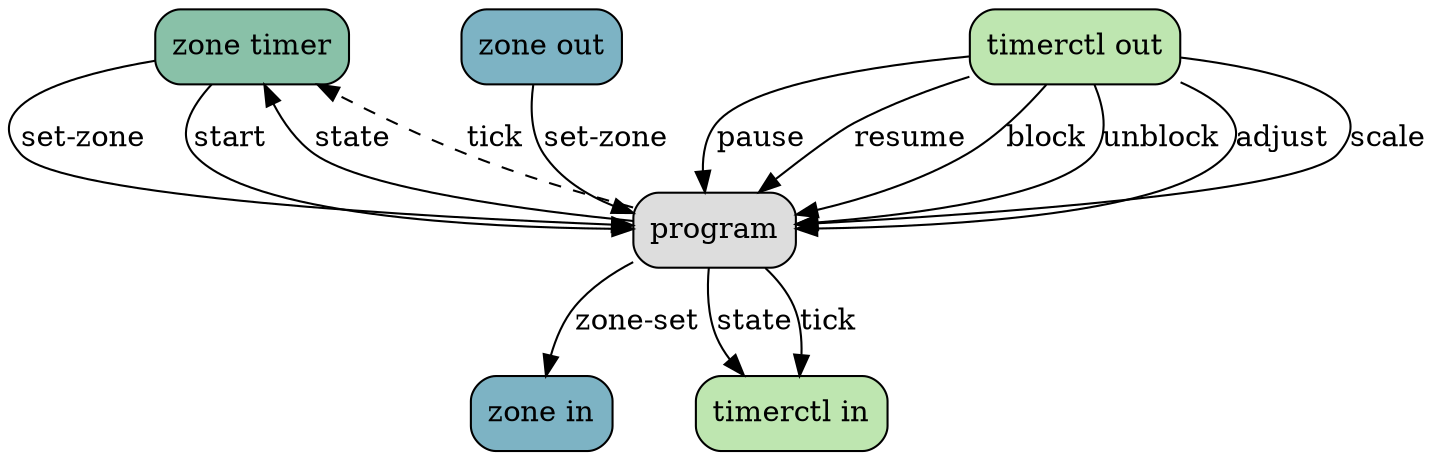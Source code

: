 digraph G {
    graph [rankdir=TB]
    "zone timer" [shape=Mrecord,style=filled,fillcolor="#89C1A8"];
    "zone out" [shape=Mrecord,style=filled,fillcolor="#7DB3C4"];
    "zone in" [shape=Mrecord,style=filled,fillcolor="#7DB3C4"];
    "timerctl in" [shape=Mrecord,style=filled,fillcolor="#BEE6B0"];
    "timerctl out" [shape=Mrecord,style=filled,fillcolor="#BEE6B0"];
    program [shape=Mrecord,style=filled,fillcolor="#DDDDDD"];

    "zone timer" -> program [label="set-zone"];
    "zone timer" -> program [label="start"];
    program -> "zone timer" [label="state"];
    program -> "zone timer" [style=dashed,label="tick"];
    "zone out" -> program [label="set-zone"];
    program -> "zone in" [label="zone-set"];
    "timerctl out" -> program [label="pause"];
    "timerctl out" -> program [label="resume"];
    "timerctl out" -> program [label="block"];
    "timerctl out" -> program [label="unblock"];
    "timerctl out" -> program [label="adjust"];
    "timerctl out" -> program [label="scale"];
    program -> "timerctl in" [label="state"];
    program -> "timerctl in" [label="tick"];
}
